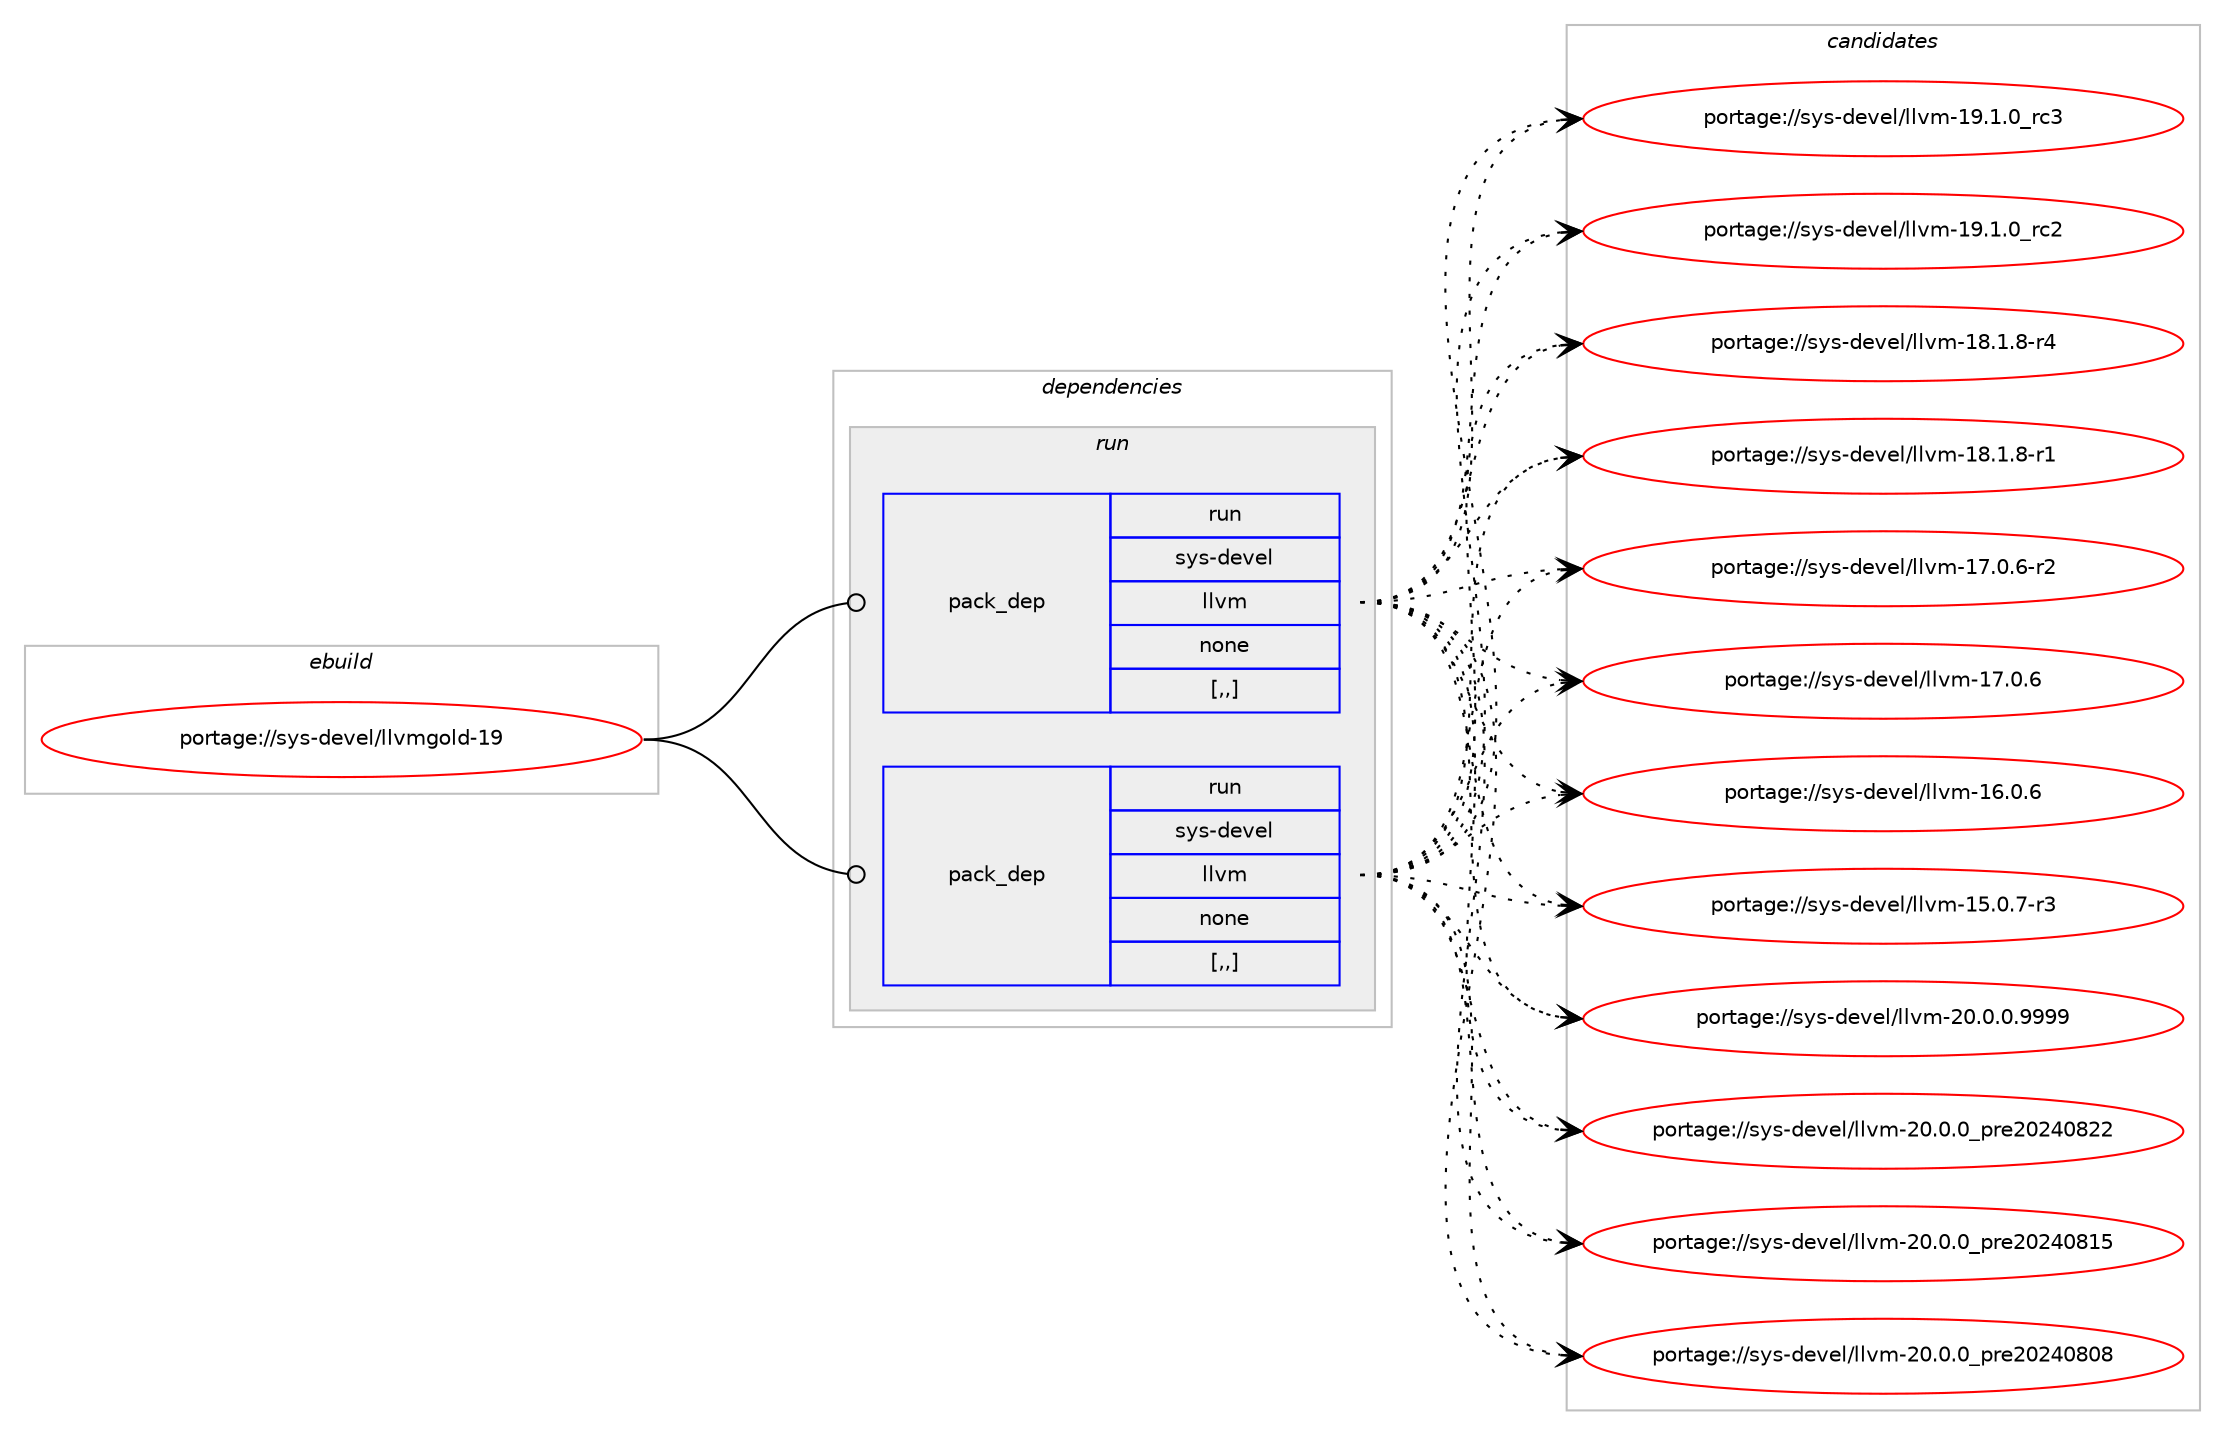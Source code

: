 digraph prolog {

# *************
# Graph options
# *************

newrank=true;
concentrate=true;
compound=true;
graph [rankdir=LR,fontname=Helvetica,fontsize=10,ranksep=1.5];#, ranksep=2.5, nodesep=0.2];
edge  [arrowhead=vee];
node  [fontname=Helvetica,fontsize=10];

# **********
# The ebuild
# **********

subgraph cluster_leftcol {
color=gray;
label=<<i>ebuild</i>>;
id [label="portage://sys-devel/llvmgold-19", color=red, width=4, href="../sys-devel/llvmgold-19.svg"];
}

# ****************
# The dependencies
# ****************

subgraph cluster_midcol {
color=gray;
label=<<i>dependencies</i>>;
subgraph cluster_compile {
fillcolor="#eeeeee";
style=filled;
label=<<i>compile</i>>;
}
subgraph cluster_compileandrun {
fillcolor="#eeeeee";
style=filled;
label=<<i>compile and run</i>>;
}
subgraph cluster_run {
fillcolor="#eeeeee";
style=filled;
label=<<i>run</i>>;
subgraph pack869 {
dependency1065 [label=<<TABLE BORDER="0" CELLBORDER="1" CELLSPACING="0" CELLPADDING="4" WIDTH="220"><TR><TD ROWSPAN="6" CELLPADDING="30">pack_dep</TD></TR><TR><TD WIDTH="110">run</TD></TR><TR><TD>sys-devel</TD></TR><TR><TD>llvm</TD></TR><TR><TD>none</TD></TR><TR><TD>[,,]</TD></TR></TABLE>>, shape=none, color=blue];
}
id:e -> dependency1065:w [weight=20,style="solid",arrowhead="odot"];
subgraph pack870 {
dependency1066 [label=<<TABLE BORDER="0" CELLBORDER="1" CELLSPACING="0" CELLPADDING="4" WIDTH="220"><TR><TD ROWSPAN="6" CELLPADDING="30">pack_dep</TD></TR><TR><TD WIDTH="110">run</TD></TR><TR><TD>sys-devel</TD></TR><TR><TD>llvm</TD></TR><TR><TD>none</TD></TR><TR><TD>[,,]</TD></TR></TABLE>>, shape=none, color=blue];
}
id:e -> dependency1066:w [weight=20,style="solid",arrowhead="odot"];
}
}

# **************
# The candidates
# **************

subgraph cluster_choices {
rank=same;
color=gray;
label=<<i>candidates</i>>;

subgraph choice869 {
color=black;
nodesep=1;
choice1151211154510010111810110847108108118109455048464846484657575757 [label="portage://sys-devel/llvm-20.0.0.9999", color=red, width=4,href="../sys-devel/llvm-20.0.0.9999.svg"];
choice115121115451001011181011084710810811810945504846484648951121141015048505248565050 [label="portage://sys-devel/llvm-20.0.0_pre20240822", color=red, width=4,href="../sys-devel/llvm-20.0.0_pre20240822.svg"];
choice115121115451001011181011084710810811810945504846484648951121141015048505248564953 [label="portage://sys-devel/llvm-20.0.0_pre20240815", color=red, width=4,href="../sys-devel/llvm-20.0.0_pre20240815.svg"];
choice115121115451001011181011084710810811810945504846484648951121141015048505248564856 [label="portage://sys-devel/llvm-20.0.0_pre20240808", color=red, width=4,href="../sys-devel/llvm-20.0.0_pre20240808.svg"];
choice115121115451001011181011084710810811810945495746494648951149951 [label="portage://sys-devel/llvm-19.1.0_rc3", color=red, width=4,href="../sys-devel/llvm-19.1.0_rc3.svg"];
choice115121115451001011181011084710810811810945495746494648951149950 [label="portage://sys-devel/llvm-19.1.0_rc2", color=red, width=4,href="../sys-devel/llvm-19.1.0_rc2.svg"];
choice1151211154510010111810110847108108118109454956464946564511452 [label="portage://sys-devel/llvm-18.1.8-r4", color=red, width=4,href="../sys-devel/llvm-18.1.8-r4.svg"];
choice1151211154510010111810110847108108118109454956464946564511449 [label="portage://sys-devel/llvm-18.1.8-r1", color=red, width=4,href="../sys-devel/llvm-18.1.8-r1.svg"];
choice1151211154510010111810110847108108118109454955464846544511450 [label="portage://sys-devel/llvm-17.0.6-r2", color=red, width=4,href="../sys-devel/llvm-17.0.6-r2.svg"];
choice115121115451001011181011084710810811810945495546484654 [label="portage://sys-devel/llvm-17.0.6", color=red, width=4,href="../sys-devel/llvm-17.0.6.svg"];
choice115121115451001011181011084710810811810945495446484654 [label="portage://sys-devel/llvm-16.0.6", color=red, width=4,href="../sys-devel/llvm-16.0.6.svg"];
choice1151211154510010111810110847108108118109454953464846554511451 [label="portage://sys-devel/llvm-15.0.7-r3", color=red, width=4,href="../sys-devel/llvm-15.0.7-r3.svg"];
dependency1065:e -> choice1151211154510010111810110847108108118109455048464846484657575757:w [style=dotted,weight="100"];
dependency1065:e -> choice115121115451001011181011084710810811810945504846484648951121141015048505248565050:w [style=dotted,weight="100"];
dependency1065:e -> choice115121115451001011181011084710810811810945504846484648951121141015048505248564953:w [style=dotted,weight="100"];
dependency1065:e -> choice115121115451001011181011084710810811810945504846484648951121141015048505248564856:w [style=dotted,weight="100"];
dependency1065:e -> choice115121115451001011181011084710810811810945495746494648951149951:w [style=dotted,weight="100"];
dependency1065:e -> choice115121115451001011181011084710810811810945495746494648951149950:w [style=dotted,weight="100"];
dependency1065:e -> choice1151211154510010111810110847108108118109454956464946564511452:w [style=dotted,weight="100"];
dependency1065:e -> choice1151211154510010111810110847108108118109454956464946564511449:w [style=dotted,weight="100"];
dependency1065:e -> choice1151211154510010111810110847108108118109454955464846544511450:w [style=dotted,weight="100"];
dependency1065:e -> choice115121115451001011181011084710810811810945495546484654:w [style=dotted,weight="100"];
dependency1065:e -> choice115121115451001011181011084710810811810945495446484654:w [style=dotted,weight="100"];
dependency1065:e -> choice1151211154510010111810110847108108118109454953464846554511451:w [style=dotted,weight="100"];
}
subgraph choice870 {
color=black;
nodesep=1;
choice1151211154510010111810110847108108118109455048464846484657575757 [label="portage://sys-devel/llvm-20.0.0.9999", color=red, width=4,href="../sys-devel/llvm-20.0.0.9999.svg"];
choice115121115451001011181011084710810811810945504846484648951121141015048505248565050 [label="portage://sys-devel/llvm-20.0.0_pre20240822", color=red, width=4,href="../sys-devel/llvm-20.0.0_pre20240822.svg"];
choice115121115451001011181011084710810811810945504846484648951121141015048505248564953 [label="portage://sys-devel/llvm-20.0.0_pre20240815", color=red, width=4,href="../sys-devel/llvm-20.0.0_pre20240815.svg"];
choice115121115451001011181011084710810811810945504846484648951121141015048505248564856 [label="portage://sys-devel/llvm-20.0.0_pre20240808", color=red, width=4,href="../sys-devel/llvm-20.0.0_pre20240808.svg"];
choice115121115451001011181011084710810811810945495746494648951149951 [label="portage://sys-devel/llvm-19.1.0_rc3", color=red, width=4,href="../sys-devel/llvm-19.1.0_rc3.svg"];
choice115121115451001011181011084710810811810945495746494648951149950 [label="portage://sys-devel/llvm-19.1.0_rc2", color=red, width=4,href="../sys-devel/llvm-19.1.0_rc2.svg"];
choice1151211154510010111810110847108108118109454956464946564511452 [label="portage://sys-devel/llvm-18.1.8-r4", color=red, width=4,href="../sys-devel/llvm-18.1.8-r4.svg"];
choice1151211154510010111810110847108108118109454956464946564511449 [label="portage://sys-devel/llvm-18.1.8-r1", color=red, width=4,href="../sys-devel/llvm-18.1.8-r1.svg"];
choice1151211154510010111810110847108108118109454955464846544511450 [label="portage://sys-devel/llvm-17.0.6-r2", color=red, width=4,href="../sys-devel/llvm-17.0.6-r2.svg"];
choice115121115451001011181011084710810811810945495546484654 [label="portage://sys-devel/llvm-17.0.6", color=red, width=4,href="../sys-devel/llvm-17.0.6.svg"];
choice115121115451001011181011084710810811810945495446484654 [label="portage://sys-devel/llvm-16.0.6", color=red, width=4,href="../sys-devel/llvm-16.0.6.svg"];
choice1151211154510010111810110847108108118109454953464846554511451 [label="portage://sys-devel/llvm-15.0.7-r3", color=red, width=4,href="../sys-devel/llvm-15.0.7-r3.svg"];
dependency1066:e -> choice1151211154510010111810110847108108118109455048464846484657575757:w [style=dotted,weight="100"];
dependency1066:e -> choice115121115451001011181011084710810811810945504846484648951121141015048505248565050:w [style=dotted,weight="100"];
dependency1066:e -> choice115121115451001011181011084710810811810945504846484648951121141015048505248564953:w [style=dotted,weight="100"];
dependency1066:e -> choice115121115451001011181011084710810811810945504846484648951121141015048505248564856:w [style=dotted,weight="100"];
dependency1066:e -> choice115121115451001011181011084710810811810945495746494648951149951:w [style=dotted,weight="100"];
dependency1066:e -> choice115121115451001011181011084710810811810945495746494648951149950:w [style=dotted,weight="100"];
dependency1066:e -> choice1151211154510010111810110847108108118109454956464946564511452:w [style=dotted,weight="100"];
dependency1066:e -> choice1151211154510010111810110847108108118109454956464946564511449:w [style=dotted,weight="100"];
dependency1066:e -> choice1151211154510010111810110847108108118109454955464846544511450:w [style=dotted,weight="100"];
dependency1066:e -> choice115121115451001011181011084710810811810945495546484654:w [style=dotted,weight="100"];
dependency1066:e -> choice115121115451001011181011084710810811810945495446484654:w [style=dotted,weight="100"];
dependency1066:e -> choice1151211154510010111810110847108108118109454953464846554511451:w [style=dotted,weight="100"];
}
}

}
